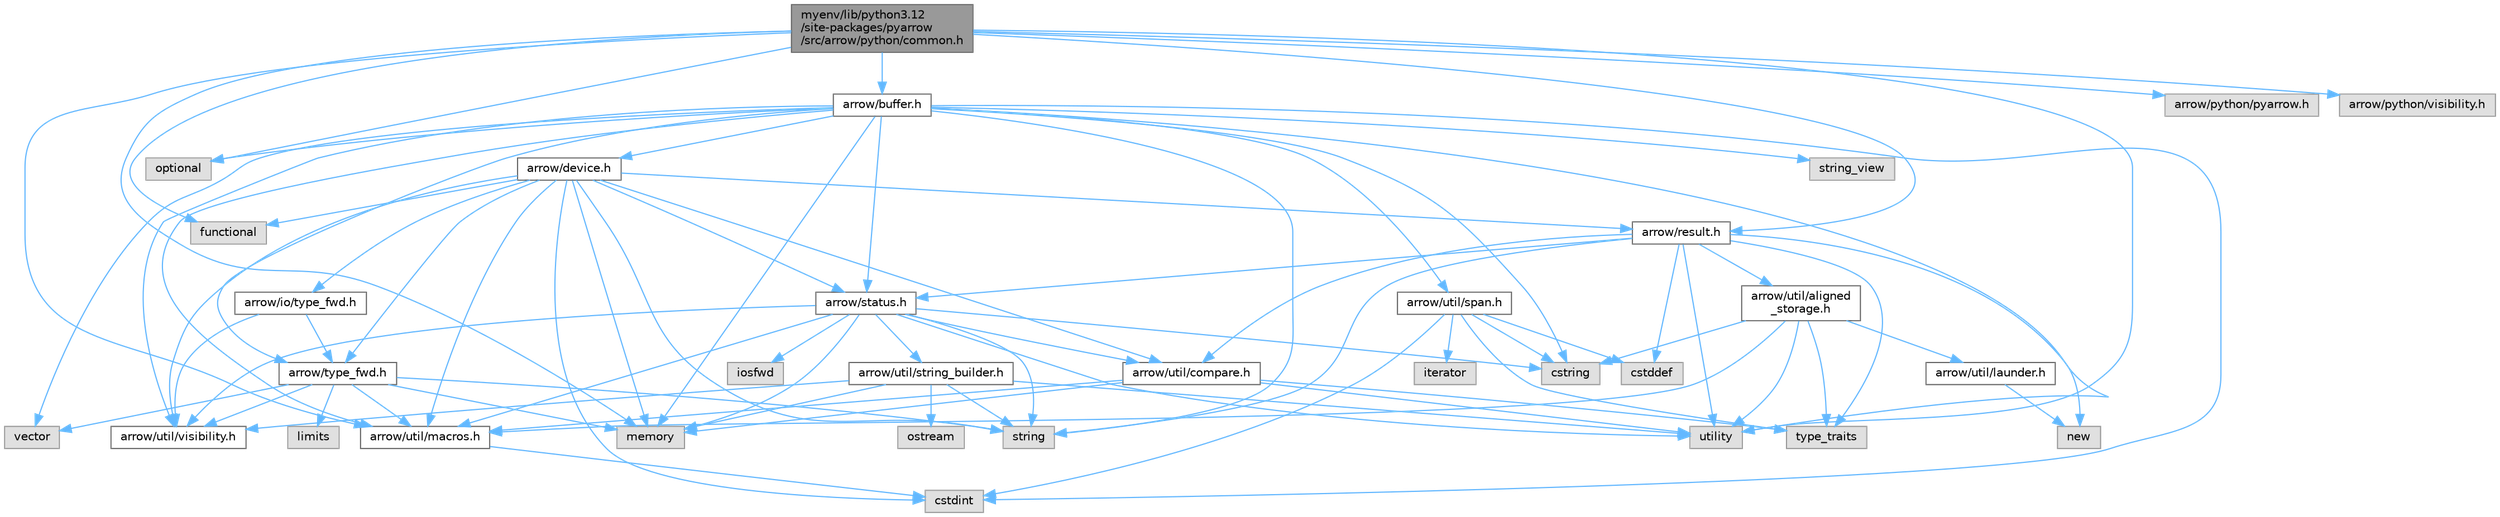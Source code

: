 digraph "myenv/lib/python3.12/site-packages/pyarrow/src/arrow/python/common.h"
{
 // LATEX_PDF_SIZE
  bgcolor="transparent";
  edge [fontname=Helvetica,fontsize=10,labelfontname=Helvetica,labelfontsize=10];
  node [fontname=Helvetica,fontsize=10,shape=box,height=0.2,width=0.4];
  Node1 [id="Node000001",label="myenv/lib/python3.12\l/site-packages/pyarrow\l/src/arrow/python/common.h",height=0.2,width=0.4,color="gray40", fillcolor="grey60", style="filled", fontcolor="black",tooltip=" "];
  Node1 -> Node2 [id="edge1_Node000001_Node000002",color="steelblue1",style="solid",tooltip=" "];
  Node2 [id="Node000002",label="functional",height=0.2,width=0.4,color="grey60", fillcolor="#E0E0E0", style="filled",tooltip=" "];
  Node1 -> Node3 [id="edge2_Node000001_Node000003",color="steelblue1",style="solid",tooltip=" "];
  Node3 [id="Node000003",label="memory",height=0.2,width=0.4,color="grey60", fillcolor="#E0E0E0", style="filled",tooltip=" "];
  Node1 -> Node4 [id="edge3_Node000001_Node000004",color="steelblue1",style="solid",tooltip=" "];
  Node4 [id="Node000004",label="optional",height=0.2,width=0.4,color="grey60", fillcolor="#E0E0E0", style="filled",tooltip=" "];
  Node1 -> Node5 [id="edge4_Node000001_Node000005",color="steelblue1",style="solid",tooltip=" "];
  Node5 [id="Node000005",label="utility",height=0.2,width=0.4,color="grey60", fillcolor="#E0E0E0", style="filled",tooltip=" "];
  Node1 -> Node6 [id="edge5_Node000001_Node000006",color="steelblue1",style="solid",tooltip=" "];
  Node6 [id="Node000006",label="arrow/buffer.h",height=0.2,width=0.4,color="grey40", fillcolor="white", style="filled",URL="$buffer_8h.html",tooltip=" "];
  Node6 -> Node7 [id="edge6_Node000006_Node000007",color="steelblue1",style="solid",tooltip=" "];
  Node7 [id="Node000007",label="cstdint",height=0.2,width=0.4,color="grey60", fillcolor="#E0E0E0", style="filled",tooltip=" "];
  Node6 -> Node8 [id="edge7_Node000006_Node000008",color="steelblue1",style="solid",tooltip=" "];
  Node8 [id="Node000008",label="cstring",height=0.2,width=0.4,color="grey60", fillcolor="#E0E0E0", style="filled",tooltip=" "];
  Node6 -> Node3 [id="edge8_Node000006_Node000003",color="steelblue1",style="solid",tooltip=" "];
  Node6 -> Node4 [id="edge9_Node000006_Node000004",color="steelblue1",style="solid",tooltip=" "];
  Node6 -> Node9 [id="edge10_Node000006_Node000009",color="steelblue1",style="solid",tooltip=" "];
  Node9 [id="Node000009",label="string",height=0.2,width=0.4,color="grey60", fillcolor="#E0E0E0", style="filled",tooltip=" "];
  Node6 -> Node10 [id="edge11_Node000006_Node000010",color="steelblue1",style="solid",tooltip=" "];
  Node10 [id="Node000010",label="string_view",height=0.2,width=0.4,color="grey60", fillcolor="#E0E0E0", style="filled",tooltip=" "];
  Node6 -> Node5 [id="edge12_Node000006_Node000005",color="steelblue1",style="solid",tooltip=" "];
  Node6 -> Node11 [id="edge13_Node000006_Node000011",color="steelblue1",style="solid",tooltip=" "];
  Node11 [id="Node000011",label="vector",height=0.2,width=0.4,color="grey60", fillcolor="#E0E0E0", style="filled",tooltip=" "];
  Node6 -> Node12 [id="edge14_Node000006_Node000012",color="steelblue1",style="solid",tooltip=" "];
  Node12 [id="Node000012",label="arrow/device.h",height=0.2,width=0.4,color="grey40", fillcolor="white", style="filled",URL="$device_8h.html",tooltip=" "];
  Node12 -> Node7 [id="edge15_Node000012_Node000007",color="steelblue1",style="solid",tooltip=" "];
  Node12 -> Node2 [id="edge16_Node000012_Node000002",color="steelblue1",style="solid",tooltip=" "];
  Node12 -> Node3 [id="edge17_Node000012_Node000003",color="steelblue1",style="solid",tooltip=" "];
  Node12 -> Node9 [id="edge18_Node000012_Node000009",color="steelblue1",style="solid",tooltip=" "];
  Node12 -> Node13 [id="edge19_Node000012_Node000013",color="steelblue1",style="solid",tooltip=" "];
  Node13 [id="Node000013",label="arrow/io/type_fwd.h",height=0.2,width=0.4,color="grey40", fillcolor="white", style="filled",URL="$arrow_2io_2type__fwd_8h.html",tooltip=" "];
  Node13 -> Node14 [id="edge20_Node000013_Node000014",color="steelblue1",style="solid",tooltip=" "];
  Node14 [id="Node000014",label="arrow/type_fwd.h",height=0.2,width=0.4,color="grey40", fillcolor="white", style="filled",URL="$arrow_2type__fwd_8h.html",tooltip=" "];
  Node14 -> Node15 [id="edge21_Node000014_Node000015",color="steelblue1",style="solid",tooltip=" "];
  Node15 [id="Node000015",label="limits",height=0.2,width=0.4,color="grey60", fillcolor="#E0E0E0", style="filled",tooltip=" "];
  Node14 -> Node3 [id="edge22_Node000014_Node000003",color="steelblue1",style="solid",tooltip=" "];
  Node14 -> Node9 [id="edge23_Node000014_Node000009",color="steelblue1",style="solid",tooltip=" "];
  Node14 -> Node11 [id="edge24_Node000014_Node000011",color="steelblue1",style="solid",tooltip=" "];
  Node14 -> Node16 [id="edge25_Node000014_Node000016",color="steelblue1",style="solid",tooltip=" "];
  Node16 [id="Node000016",label="arrow/util/macros.h",height=0.2,width=0.4,color="grey40", fillcolor="white", style="filled",URL="$macros_8h.html",tooltip=" "];
  Node16 -> Node7 [id="edge26_Node000016_Node000007",color="steelblue1",style="solid",tooltip=" "];
  Node14 -> Node17 [id="edge27_Node000014_Node000017",color="steelblue1",style="solid",tooltip=" "];
  Node17 [id="Node000017",label="arrow/util/visibility.h",height=0.2,width=0.4,color="grey40", fillcolor="white", style="filled",URL="$include_2arrow_2util_2visibility_8h.html",tooltip=" "];
  Node13 -> Node17 [id="edge28_Node000013_Node000017",color="steelblue1",style="solid",tooltip=" "];
  Node12 -> Node18 [id="edge29_Node000012_Node000018",color="steelblue1",style="solid",tooltip=" "];
  Node18 [id="Node000018",label="arrow/result.h",height=0.2,width=0.4,color="grey40", fillcolor="white", style="filled",URL="$result_8h.html",tooltip=" "];
  Node18 -> Node19 [id="edge30_Node000018_Node000019",color="steelblue1",style="solid",tooltip=" "];
  Node19 [id="Node000019",label="cstddef",height=0.2,width=0.4,color="grey60", fillcolor="#E0E0E0", style="filled",tooltip=" "];
  Node18 -> Node20 [id="edge31_Node000018_Node000020",color="steelblue1",style="solid",tooltip=" "];
  Node20 [id="Node000020",label="new",height=0.2,width=0.4,color="grey60", fillcolor="#E0E0E0", style="filled",tooltip=" "];
  Node18 -> Node9 [id="edge32_Node000018_Node000009",color="steelblue1",style="solid",tooltip=" "];
  Node18 -> Node21 [id="edge33_Node000018_Node000021",color="steelblue1",style="solid",tooltip=" "];
  Node21 [id="Node000021",label="type_traits",height=0.2,width=0.4,color="grey60", fillcolor="#E0E0E0", style="filled",tooltip=" "];
  Node18 -> Node5 [id="edge34_Node000018_Node000005",color="steelblue1",style="solid",tooltip=" "];
  Node18 -> Node22 [id="edge35_Node000018_Node000022",color="steelblue1",style="solid",tooltip=" "];
  Node22 [id="Node000022",label="arrow/status.h",height=0.2,width=0.4,color="grey40", fillcolor="white", style="filled",URL="$status_8h.html",tooltip=" "];
  Node22 -> Node8 [id="edge36_Node000022_Node000008",color="steelblue1",style="solid",tooltip=" "];
  Node22 -> Node23 [id="edge37_Node000022_Node000023",color="steelblue1",style="solid",tooltip=" "];
  Node23 [id="Node000023",label="iosfwd",height=0.2,width=0.4,color="grey60", fillcolor="#E0E0E0", style="filled",tooltip=" "];
  Node22 -> Node3 [id="edge38_Node000022_Node000003",color="steelblue1",style="solid",tooltip=" "];
  Node22 -> Node9 [id="edge39_Node000022_Node000009",color="steelblue1",style="solid",tooltip=" "];
  Node22 -> Node5 [id="edge40_Node000022_Node000005",color="steelblue1",style="solid",tooltip=" "];
  Node22 -> Node24 [id="edge41_Node000022_Node000024",color="steelblue1",style="solid",tooltip=" "];
  Node24 [id="Node000024",label="arrow/util/compare.h",height=0.2,width=0.4,color="grey40", fillcolor="white", style="filled",URL="$util_2compare_8h.html",tooltip=" "];
  Node24 -> Node3 [id="edge42_Node000024_Node000003",color="steelblue1",style="solid",tooltip=" "];
  Node24 -> Node21 [id="edge43_Node000024_Node000021",color="steelblue1",style="solid",tooltip=" "];
  Node24 -> Node5 [id="edge44_Node000024_Node000005",color="steelblue1",style="solid",tooltip=" "];
  Node24 -> Node16 [id="edge45_Node000024_Node000016",color="steelblue1",style="solid",tooltip=" "];
  Node22 -> Node16 [id="edge46_Node000022_Node000016",color="steelblue1",style="solid",tooltip=" "];
  Node22 -> Node25 [id="edge47_Node000022_Node000025",color="steelblue1",style="solid",tooltip=" "];
  Node25 [id="Node000025",label="arrow/util/string_builder.h",height=0.2,width=0.4,color="grey40", fillcolor="white", style="filled",URL="$string__builder_8h.html",tooltip=" "];
  Node25 -> Node3 [id="edge48_Node000025_Node000003",color="steelblue1",style="solid",tooltip=" "];
  Node25 -> Node26 [id="edge49_Node000025_Node000026",color="steelblue1",style="solid",tooltip=" "];
  Node26 [id="Node000026",label="ostream",height=0.2,width=0.4,color="grey60", fillcolor="#E0E0E0", style="filled",tooltip=" "];
  Node25 -> Node9 [id="edge50_Node000025_Node000009",color="steelblue1",style="solid",tooltip=" "];
  Node25 -> Node5 [id="edge51_Node000025_Node000005",color="steelblue1",style="solid",tooltip=" "];
  Node25 -> Node17 [id="edge52_Node000025_Node000017",color="steelblue1",style="solid",tooltip=" "];
  Node22 -> Node17 [id="edge53_Node000022_Node000017",color="steelblue1",style="solid",tooltip=" "];
  Node18 -> Node27 [id="edge54_Node000018_Node000027",color="steelblue1",style="solid",tooltip=" "];
  Node27 [id="Node000027",label="arrow/util/aligned\l_storage.h",height=0.2,width=0.4,color="grey40", fillcolor="white", style="filled",URL="$aligned__storage_8h.html",tooltip=" "];
  Node27 -> Node8 [id="edge55_Node000027_Node000008",color="steelblue1",style="solid",tooltip=" "];
  Node27 -> Node21 [id="edge56_Node000027_Node000021",color="steelblue1",style="solid",tooltip=" "];
  Node27 -> Node5 [id="edge57_Node000027_Node000005",color="steelblue1",style="solid",tooltip=" "];
  Node27 -> Node28 [id="edge58_Node000027_Node000028",color="steelblue1",style="solid",tooltip=" "];
  Node28 [id="Node000028",label="arrow/util/launder.h",height=0.2,width=0.4,color="grey40", fillcolor="white", style="filled",URL="$launder_8h.html",tooltip=" "];
  Node28 -> Node20 [id="edge59_Node000028_Node000020",color="steelblue1",style="solid",tooltip=" "];
  Node27 -> Node16 [id="edge60_Node000027_Node000016",color="steelblue1",style="solid",tooltip=" "];
  Node18 -> Node24 [id="edge61_Node000018_Node000024",color="steelblue1",style="solid",tooltip=" "];
  Node12 -> Node22 [id="edge62_Node000012_Node000022",color="steelblue1",style="solid",tooltip=" "];
  Node12 -> Node14 [id="edge63_Node000012_Node000014",color="steelblue1",style="solid",tooltip=" "];
  Node12 -> Node24 [id="edge64_Node000012_Node000024",color="steelblue1",style="solid",tooltip=" "];
  Node12 -> Node16 [id="edge65_Node000012_Node000016",color="steelblue1",style="solid",tooltip=" "];
  Node12 -> Node17 [id="edge66_Node000012_Node000017",color="steelblue1",style="solid",tooltip=" "];
  Node6 -> Node22 [id="edge67_Node000006_Node000022",color="steelblue1",style="solid",tooltip=" "];
  Node6 -> Node14 [id="edge68_Node000006_Node000014",color="steelblue1",style="solid",tooltip=" "];
  Node6 -> Node16 [id="edge69_Node000006_Node000016",color="steelblue1",style="solid",tooltip=" "];
  Node6 -> Node29 [id="edge70_Node000006_Node000029",color="steelblue1",style="solid",tooltip=" "];
  Node29 [id="Node000029",label="arrow/util/span.h",height=0.2,width=0.4,color="grey40", fillcolor="white", style="filled",URL="$span_8h.html",tooltip=" "];
  Node29 -> Node19 [id="edge71_Node000029_Node000019",color="steelblue1",style="solid",tooltip=" "];
  Node29 -> Node7 [id="edge72_Node000029_Node000007",color="steelblue1",style="solid",tooltip=" "];
  Node29 -> Node8 [id="edge73_Node000029_Node000008",color="steelblue1",style="solid",tooltip=" "];
  Node29 -> Node30 [id="edge74_Node000029_Node000030",color="steelblue1",style="solid",tooltip=" "];
  Node30 [id="Node000030",label="iterator",height=0.2,width=0.4,color="grey60", fillcolor="#E0E0E0", style="filled",tooltip=" "];
  Node29 -> Node21 [id="edge75_Node000029_Node000021",color="steelblue1",style="solid",tooltip=" "];
  Node6 -> Node17 [id="edge76_Node000006_Node000017",color="steelblue1",style="solid",tooltip=" "];
  Node1 -> Node31 [id="edge77_Node000001_Node000031",color="steelblue1",style="solid",tooltip=" "];
  Node31 [id="Node000031",label="arrow/python/pyarrow.h",height=0.2,width=0.4,color="grey60", fillcolor="#E0E0E0", style="filled",tooltip=" "];
  Node1 -> Node32 [id="edge78_Node000001_Node000032",color="steelblue1",style="solid",tooltip=" "];
  Node32 [id="Node000032",label="arrow/python/visibility.h",height=0.2,width=0.4,color="grey60", fillcolor="#E0E0E0", style="filled",tooltip=" "];
  Node1 -> Node18 [id="edge79_Node000001_Node000018",color="steelblue1",style="solid",tooltip=" "];
  Node1 -> Node16 [id="edge80_Node000001_Node000016",color="steelblue1",style="solid",tooltip=" "];
}
